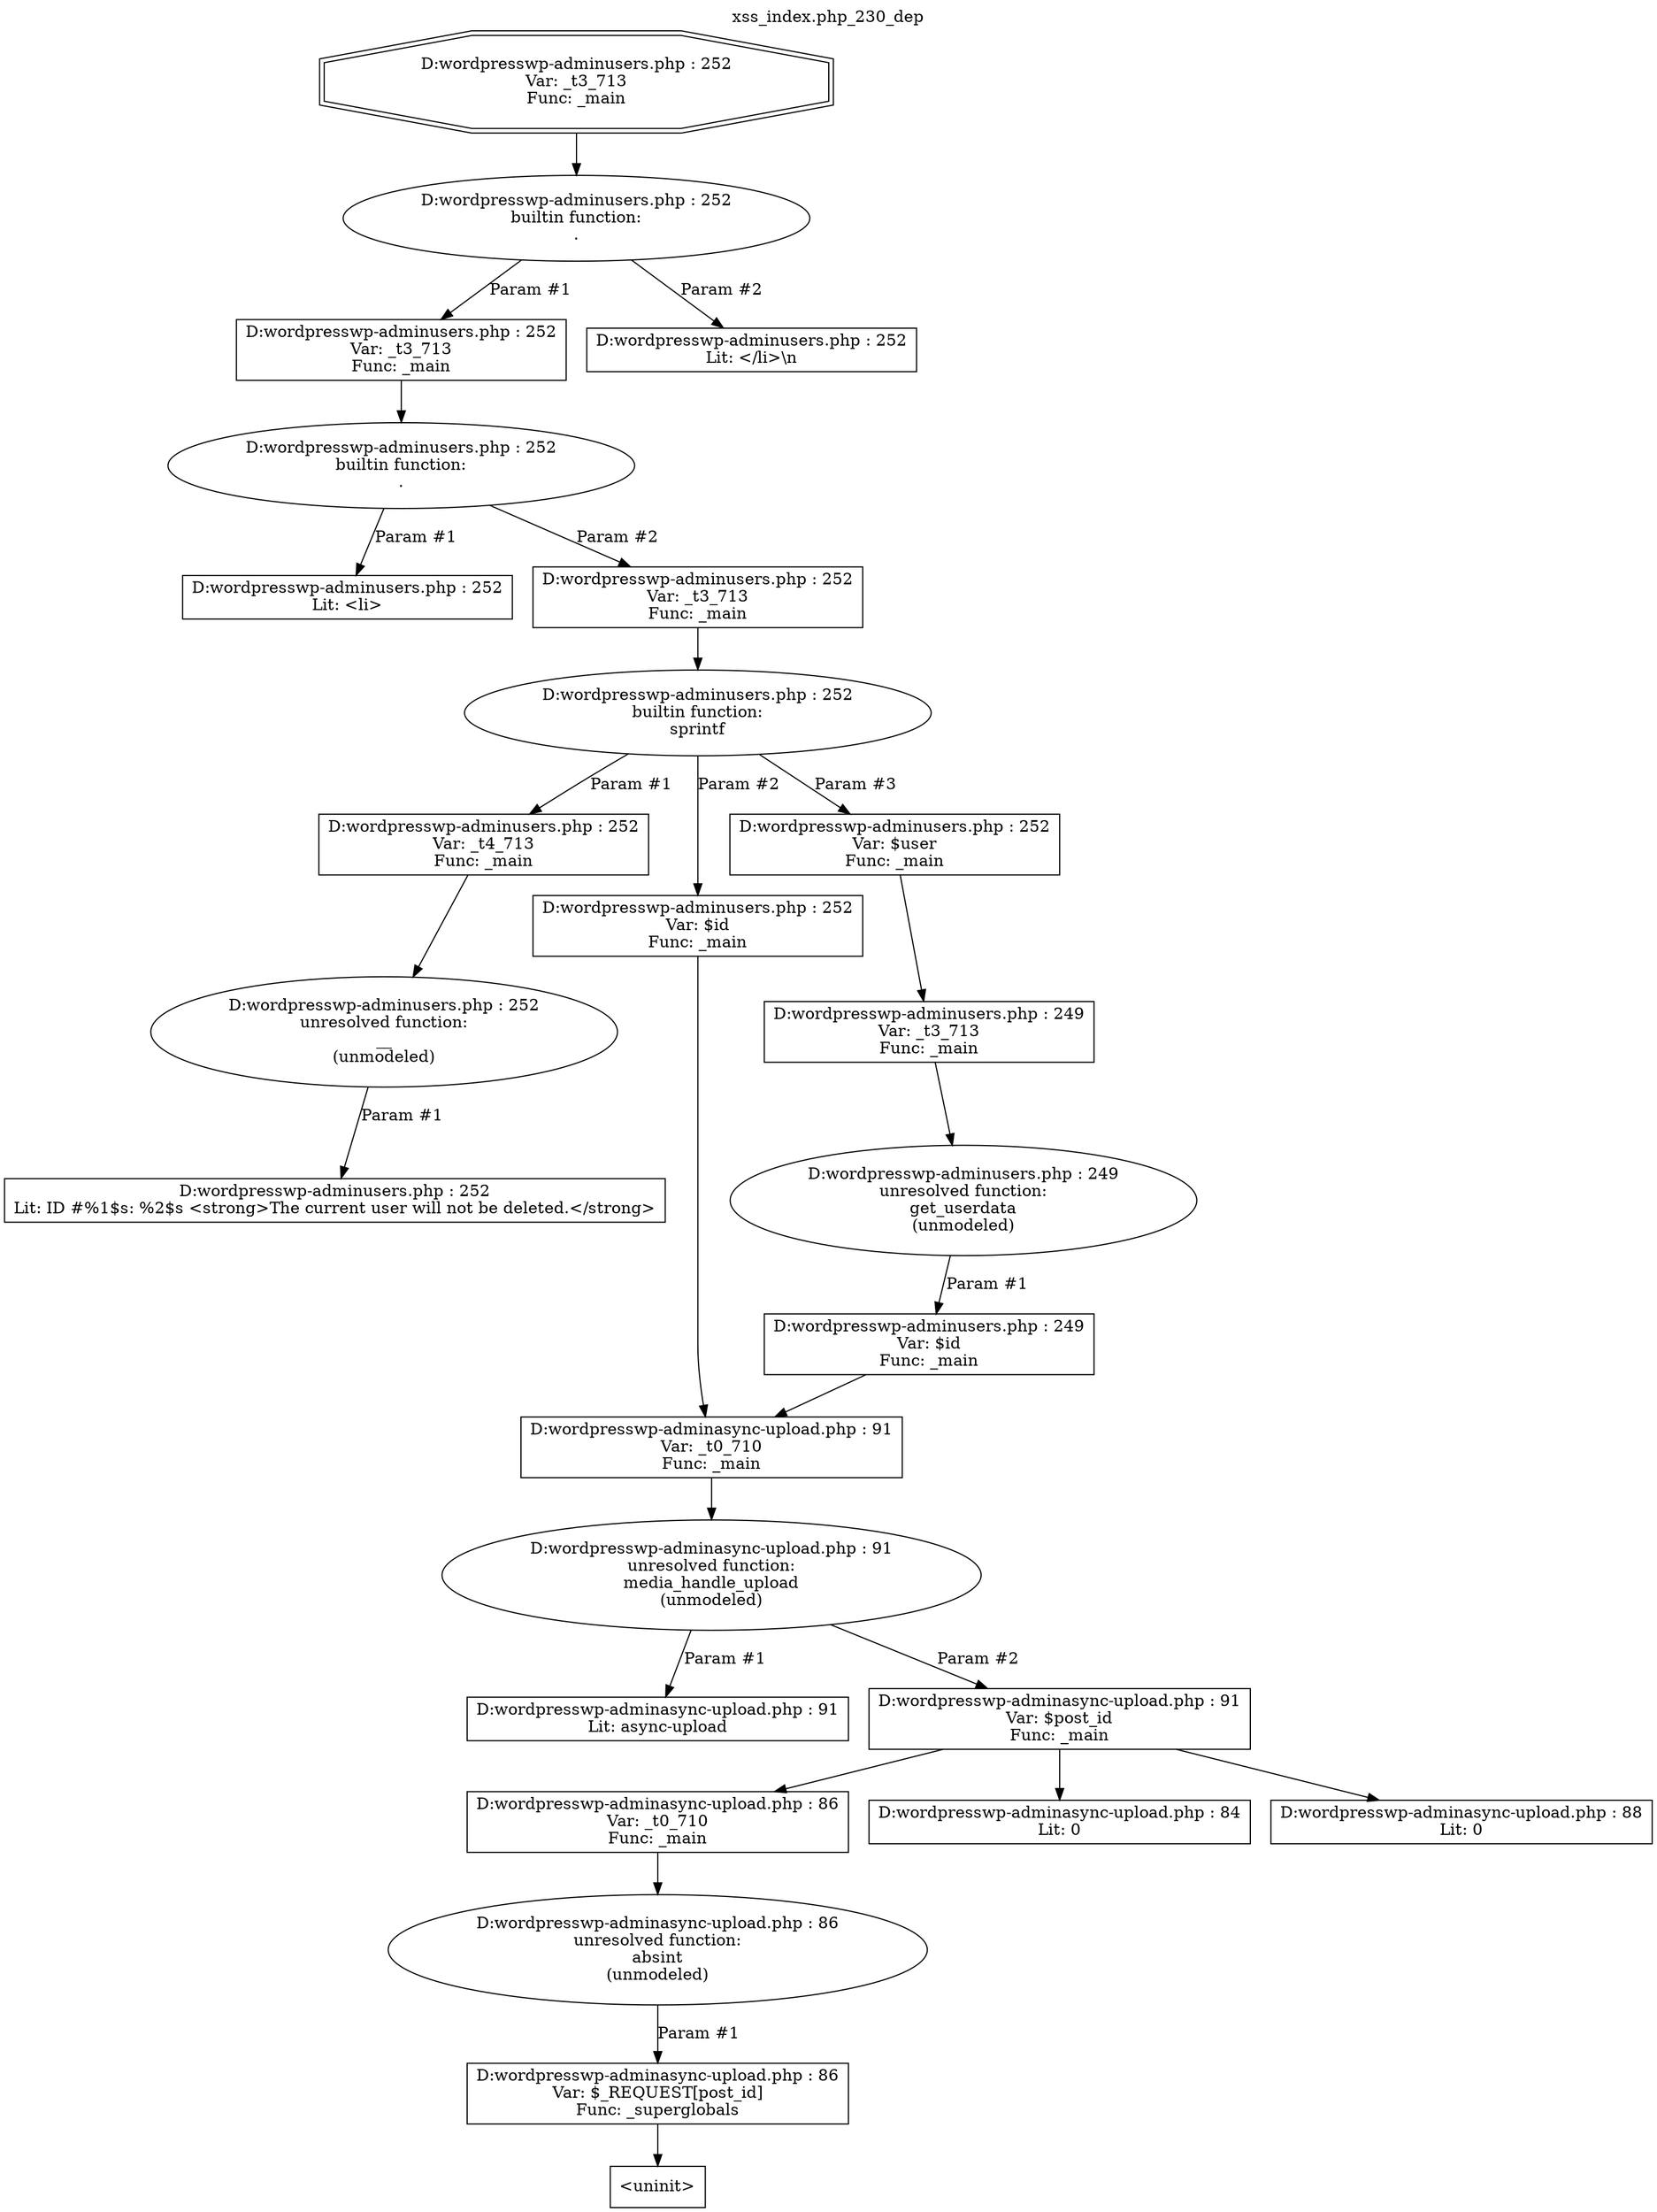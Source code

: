 digraph cfg {
  label="xss_index.php_230_dep";
  labelloc=t;
  n1 [shape=doubleoctagon, label="D:\wordpress\wp-admin\users.php : 252\nVar: _t3_713\nFunc: _main\n"];
  n2 [shape=ellipse, label="D:\wordpress\wp-admin\users.php : 252\nbuiltin function:\n.\n"];
  n3 [shape=box, label="D:\wordpress\wp-admin\users.php : 252\nVar: _t3_713\nFunc: _main\n"];
  n4 [shape=ellipse, label="D:\wordpress\wp-admin\users.php : 252\nbuiltin function:\n.\n"];
  n5 [shape=box, label="D:\wordpress\wp-admin\users.php : 252\nLit: <li>\n"];
  n6 [shape=box, label="D:\wordpress\wp-admin\users.php : 252\nVar: _t3_713\nFunc: _main\n"];
  n7 [shape=ellipse, label="D:\wordpress\wp-admin\users.php : 252\nbuiltin function:\nsprintf\n"];
  n8 [shape=box, label="D:\wordpress\wp-admin\users.php : 252\nVar: _t4_713\nFunc: _main\n"];
  n9 [shape=ellipse, label="D:\wordpress\wp-admin\users.php : 252\nunresolved function:\n__\n(unmodeled)\n"];
  n10 [shape=box, label="D:\wordpress\wp-admin\users.php : 252\nLit: ID #%1$s: %2$s <strong>The current user will not be deleted.</strong>\n"];
  n11 [shape=box, label="D:\wordpress\wp-admin\users.php : 252\nVar: $id\nFunc: _main\n"];
  n12 [shape=box, label="D:\wordpress\wp-admin\async-upload.php : 91\nVar: _t0_710\nFunc: _main\n"];
  n13 [shape=ellipse, label="D:\wordpress\wp-admin\async-upload.php : 91\nunresolved function:\nmedia_handle_upload\n(unmodeled)\n"];
  n14 [shape=box, label="D:\wordpress\wp-admin\async-upload.php : 91\nLit: async-upload\n"];
  n15 [shape=box, label="D:\wordpress\wp-admin\async-upload.php : 91\nVar: $post_id\nFunc: _main\n"];
  n16 [shape=box, label="D:\wordpress\wp-admin\async-upload.php : 86\nVar: _t0_710\nFunc: _main\n"];
  n17 [shape=ellipse, label="D:\wordpress\wp-admin\async-upload.php : 86\nunresolved function:\nabsint\n(unmodeled)\n"];
  n18 [shape=box, label="D:\wordpress\wp-admin\async-upload.php : 86\nVar: $_REQUEST[post_id]\nFunc: _superglobals\n"];
  n19 [shape=box, label="<uninit>"];
  n20 [shape=box, label="D:\wordpress\wp-admin\async-upload.php : 84\nLit: 0\n"];
  n21 [shape=box, label="D:\wordpress\wp-admin\async-upload.php : 88\nLit: 0\n"];
  n22 [shape=box, label="D:\wordpress\wp-admin\users.php : 252\nVar: $user\nFunc: _main\n"];
  n23 [shape=box, label="D:\wordpress\wp-admin\users.php : 249\nVar: _t3_713\nFunc: _main\n"];
  n24 [shape=ellipse, label="D:\wordpress\wp-admin\users.php : 249\nunresolved function:\nget_userdata\n(unmodeled)\n"];
  n25 [shape=box, label="D:\wordpress\wp-admin\users.php : 249\nVar: $id\nFunc: _main\n"];
  n26 [shape=box, label="D:\wordpress\wp-admin\users.php : 252\nLit: </li>\\n\n"];
  n1 -> n2;
  n3 -> n4;
  n4 -> n5[label="Param #1"];
  n4 -> n6[label="Param #2"];
  n6 -> n7;
  n8 -> n9;
  n9 -> n10[label="Param #1"];
  n7 -> n8[label="Param #1"];
  n7 -> n11[label="Param #2"];
  n7 -> n22[label="Param #3"];
  n12 -> n13;
  n13 -> n14[label="Param #1"];
  n13 -> n15[label="Param #2"];
  n16 -> n17;
  n18 -> n19;
  n17 -> n18[label="Param #1"];
  n15 -> n16;
  n15 -> n20;
  n15 -> n21;
  n11 -> n12;
  n23 -> n24;
  n25 -> n12;
  n24 -> n25[label="Param #1"];
  n22 -> n23;
  n2 -> n3[label="Param #1"];
  n2 -> n26[label="Param #2"];
}
